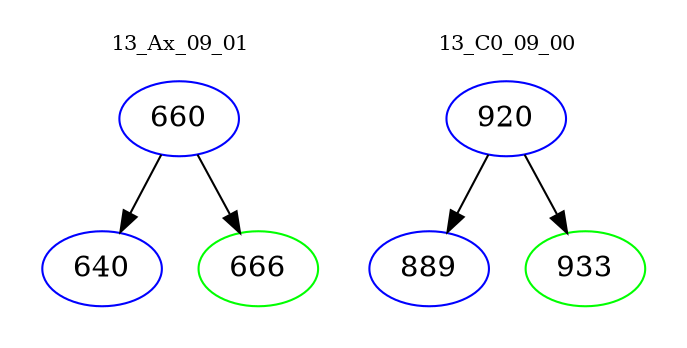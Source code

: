 digraph{
subgraph cluster_0 {
color = white
label = "13_Ax_09_01";
fontsize=10;
T0_660 [label="660", color="blue"]
T0_660 -> T0_640 [color="black"]
T0_640 [label="640", color="blue"]
T0_660 -> T0_666 [color="black"]
T0_666 [label="666", color="green"]
}
subgraph cluster_1 {
color = white
label = "13_C0_09_00";
fontsize=10;
T1_920 [label="920", color="blue"]
T1_920 -> T1_889 [color="black"]
T1_889 [label="889", color="blue"]
T1_920 -> T1_933 [color="black"]
T1_933 [label="933", color="green"]
}
}
